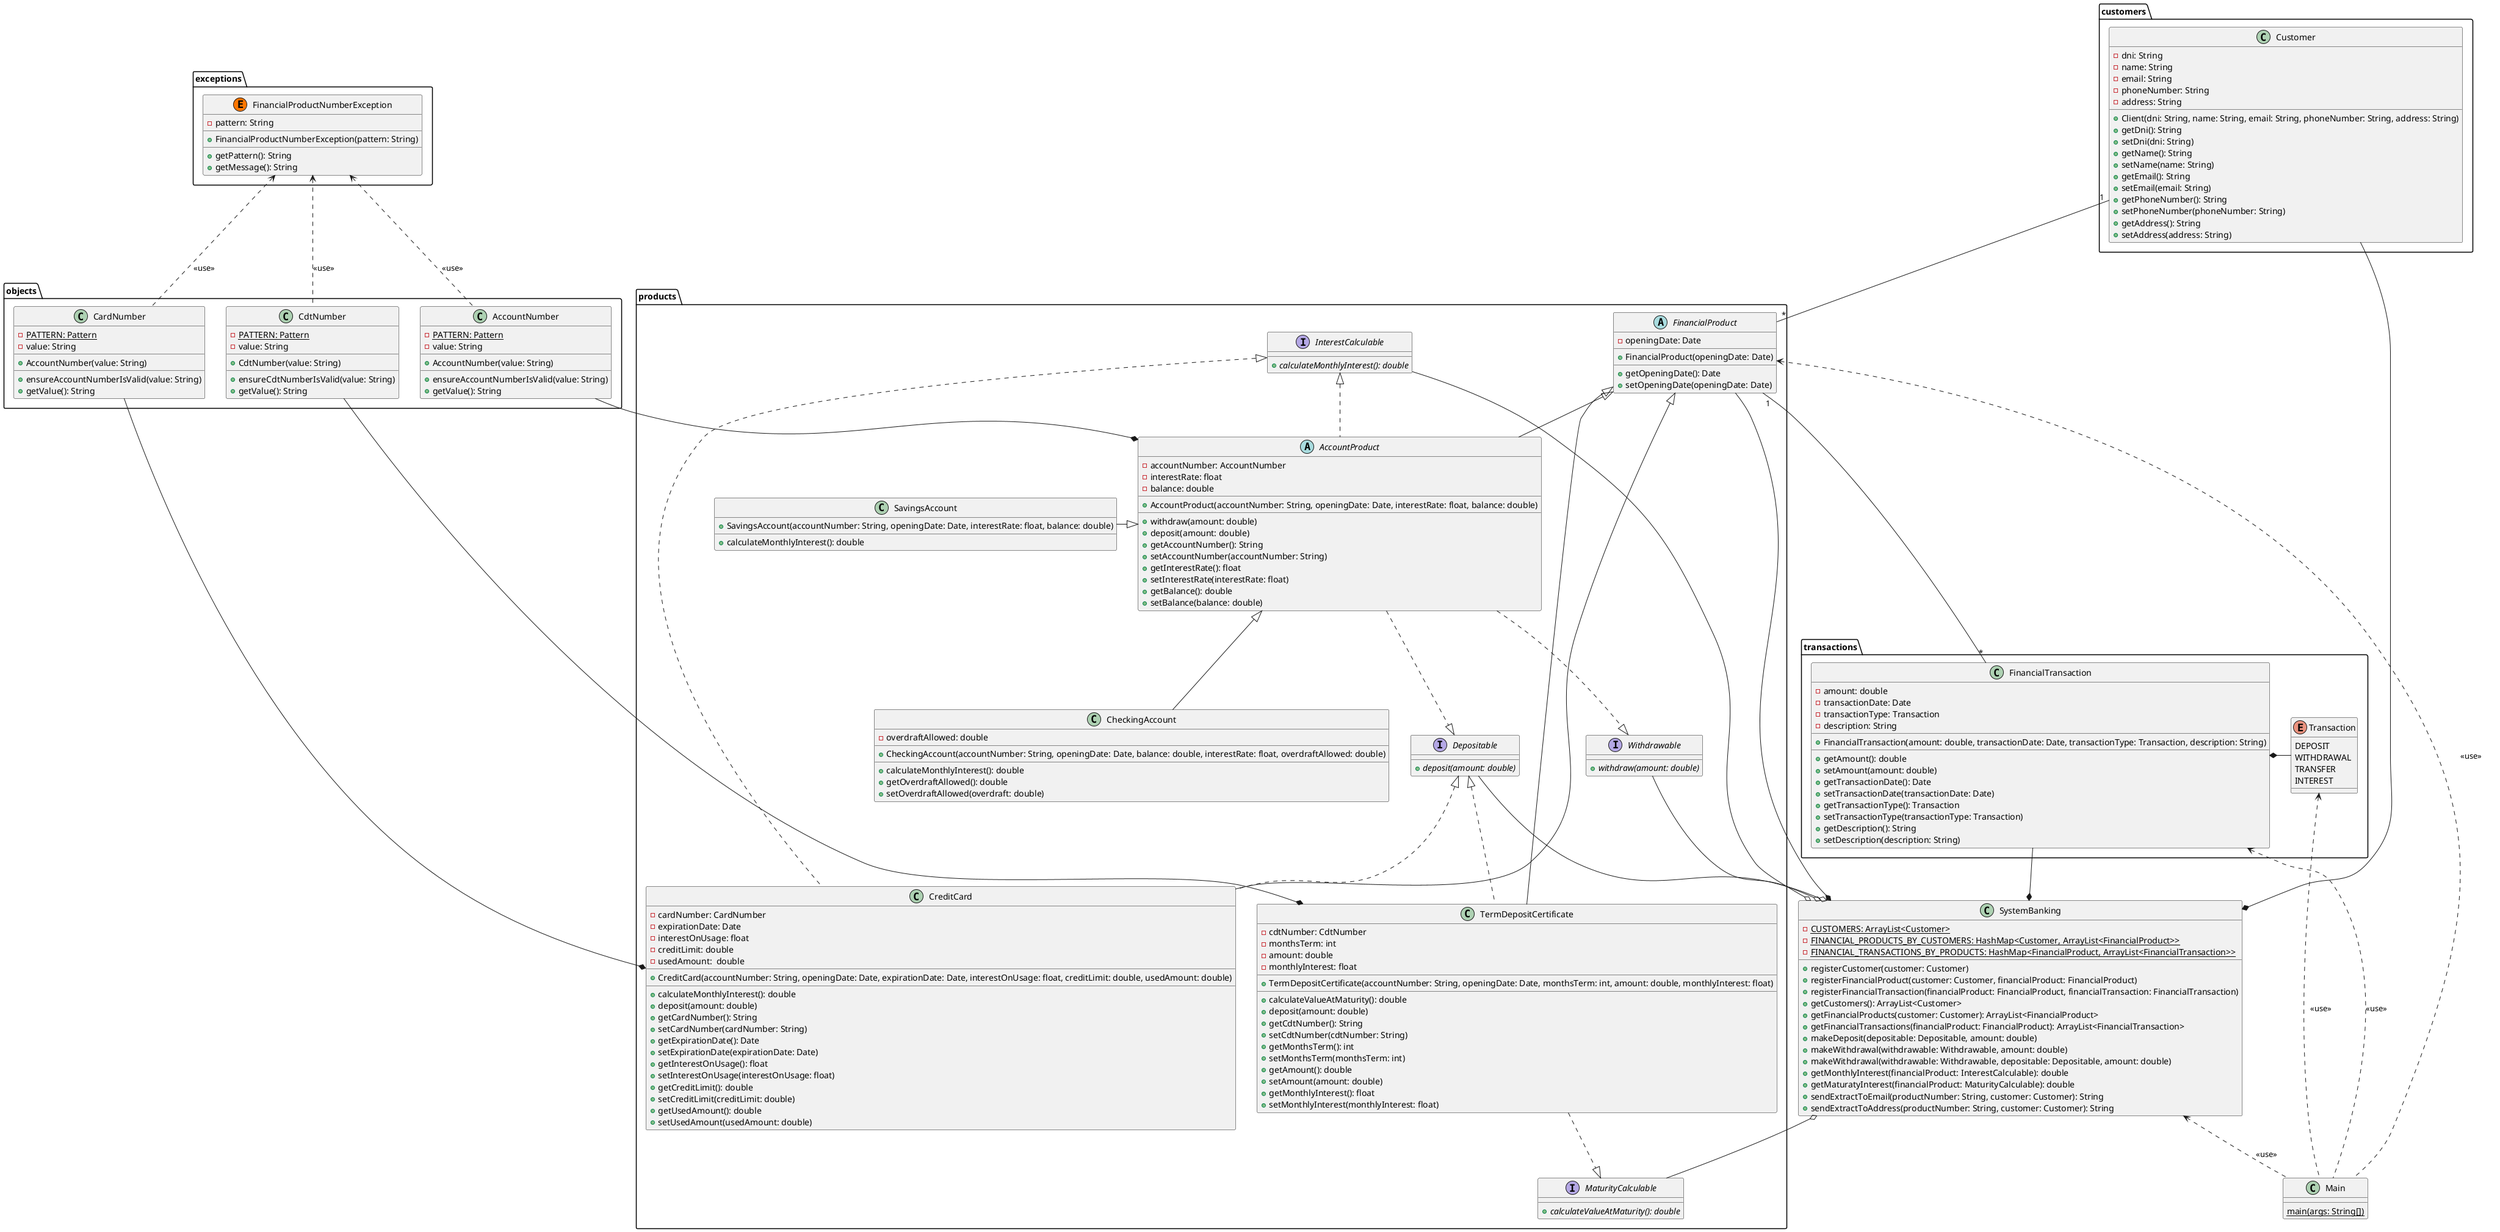 @startuml

package customers {
  class Customer {
    -dni: String
    -name: String
    -email: String
    -phoneNumber: String
    -address: String
    +Client(dni: String, name: String, email: String, phoneNumber: String, address: String)
    +getDni(): String
    +setDni(dni: String)
    +getName(): String
    +setName(name: String)
    +getEmail(): String
    +setEmail(email: String)
    +getPhoneNumber(): String
    +setPhoneNumber(phoneNumber: String)
    +getAddress(): String
    +setAddress(address: String)
  }
}

package exceptions {
  class FinancialProductNumberException << (E, #FF7700) >> {
    -pattern: String
    __
    +FinancialProductNumberException(pattern: String)
    __
    +getPattern(): String
    +getMessage(): String
  }
}

package objects {
  class AccountNumber {
    -{static} PATTERN: Pattern
    -value: String
    __
    +AccountNumber(value: String)
    __
    +ensureAccountNumberIsValid(value: String)
    +getValue(): String
  }

  class CdtNumber {
    -{static} PATTERN: Pattern
    -value: String
    __
    +CdtNumber(value: String)
    __
    +ensureCdtNumberIsValid(value: String)
    +getValue(): String
  }

  class CardNumber {
    -{static} PATTERN: Pattern
    -value: String
    __
    +AccountNumber(value: String)
    __
    +ensureAccountNumberIsValid(value: String)
    +getValue(): String
  }
}

package products {
  abstract class FinancialProduct {
    -openingDate: Date
    __
    +FinancialProduct(openingDate: Date)
    __
    +getOpeningDate(): Date
    +setOpeningDate(openingDate: Date)
  }

  interface InterestCalculable {
    {abstract} +calculateMonthlyInterest(): double
  }

  interface MaturityCalculable {
    {abstract} +calculateValueAtMaturity(): double
  }

  interface Depositable {
    {abstract} +deposit(amount: double)
  }

  interface Withdrawable {
    {abstract} +withdraw(amount: double)
  }

  abstract class AccountProduct {
    -accountNumber: AccountNumber
    -interestRate: float
    -balance: double
    __
    +AccountProduct(accountNumber: String, openingDate: Date, interestRate: float, balance: double)
    __
    +withdraw(amount: double)
    +deposit(amount: double)
    +getAccountNumber(): String
    +setAccountNumber(accountNumber: String)
    +getInterestRate(): float
    +setInterestRate(interestRate: float)
    +getBalance(): double
    +setBalance(balance: double)
  }

  class SavingsAccount {
      +SavingsAccount(accountNumber: String, openingDate: Date, interestRate: float, balance: double)
      __
      +calculateMonthlyInterest(): double
  }

  class CheckingAccount {
    -overdraftAllowed: double
    __
    +CheckingAccount(accountNumber: String, openingDate: Date, balance: double, interestRate: float, overdraftAllowed: double)
    __
    +calculateMonthlyInterest(): double
    +getOverdraftAllowed(): double
    +setOverdraftAllowed(overdraft: double)
  }

  class TermDepositCertificate {
    -cdtNumber: CdtNumber
    -monthsTerm: int
    -amount: double
    -monthlyInterest: float
    __
    +TermDepositCertificate(accountNumber: String, openingDate: Date, monthsTerm: int, amount: double, monthlyInterest: float)
    __
    +calculateValueAtMaturity(): double
    +deposit(amount: double)
    +getCdtNumber(): String
    +setCdtNumber(cdtNumber: String)
    +getMonthsTerm(): int
    +setMonthsTerm(monthsTerm: int)
    +getAmount(): double
    +setAmount(amount: double)
    +getMonthlyInterest(): float
    +setMonthlyInterest(monthlyInterest: float)
  }

  class CreditCard {
    -cardNumber: CardNumber
    -expirationDate: Date
    -interestOnUsage: float
    -creditLimit: double
    -usedAmount:  double
    __
    +CreditCard(accountNumber: String, openingDate: Date, expirationDate: Date, interestOnUsage: float, creditLimit: double, usedAmount: double)
    __
    +calculateMonthlyInterest(): double
    +deposit(amount: double)
    +getCardNumber(): String
    +setCardNumber(cardNumber: String)
    +getExpirationDate(): Date
    +setExpirationDate(expirationDate: Date)
    +getInterestOnUsage(): float
    +setInterestOnUsage(interestOnUsage: float)
    +getCreditLimit(): double
    +setCreditLimit(creditLimit: double)
    +getUsedAmount(): double
    +setUsedAmount(usedAmount: double)
  }
}

package transactions {
  enum Transaction {
    DEPOSIT
    WITHDRAWAL
    TRANSFER
    INTEREST
  }

  class FinancialTransaction {
    -amount: double
    -transactionDate: Date
    -transactionType: Transaction
    -description: String
    __
    +FinancialTransaction(amount: double, transactionDate: Date, transactionType: Transaction, description: String)
    __
    +getAmount(): double
    +setAmount(amount: double)
    +getTransactionDate(): Date
    +setTransactionDate(transactionDate: Date)
    +getTransactionType(): Transaction
    +setTransactionType(transactionType: Transaction)
    +getDescription(): String
    +setDescription(description: String)
  }
}

class SystemBanking {
  -{static}CUSTOMERS: ArrayList<Customer>
  -{static}FINANCIAL_PRODUCTS_BY_CUSTOMERS: HashMap<Customer, ArrayList<FinancialProduct>>
  -{static}FINANCIAL_TRANSACTIONS_BY_PRODUCTS: HashMap<FinancialProduct, ArrayList<FinancialTransaction>>
  +registerCustomer(customer: Customer)
  +registerFinancialProduct(customer: Customer, financialProduct: FinancialProduct)
  +registerFinancialTransaction(financialProduct: FinancialProduct, financialTransaction: FinancialTransaction)
  +getCustomers(): ArrayList<Customer>
  +getFinancialProducts(customer: Customer): ArrayList<FinancialProduct>
  +getFinancialTransactions(financialProduct: FinancialProduct): ArrayList<FinancialTransaction>
  +makeDeposit(depositable: Depositable, amount: double)
  +makeWithdrawal(withdrawable: Withdrawable, amount: double)
  +makeWithdrawal(withdrawable: Withdrawable, depositable: Depositable, amount: double)
  +getMonthlyInterest(financialProduct: InterestCalculable): double
  +getMaturatyInterest(financialProduct: MaturityCalculable): double
  +sendExtractToEmail(productNumber: String, customer: Customer): String
  +sendExtractToAddress(productNumber: String, customer: Customer): String
}

class Main {
    {static} main(args: String[])
}

Customer "1" -- "*" FinancialProduct
FinancialProduct "1" -- "*" FinancialTransaction

FinancialProduct <|-- AccountProduct
InterestCalculable <|.. AccountProduct
Depositable <|.up. AccountProduct
Withdrawable <|.up. AccountProduct
AccountNumber --* AccountProduct

AccountProduct <|-left- SavingsAccount

AccountProduct <|-- CheckingAccount

FinancialProduct <|-- TermDepositCertificate
MaturityCalculable <|.up. TermDepositCertificate
Depositable <|.. TermDepositCertificate
CdtNumber -down-* TermDepositCertificate

FinancialProduct <|-- CreditCard
InterestCalculable <|.. CreditCard
Depositable <|.. CreditCard
CardNumber -down-* CreditCard

FinancialProductNumberException <.. AccountNumber : <<use>>
FinancialProductNumberException <.. CardNumber : <<use>>
FinancialProductNumberException <.. CdtNumber : <<use>>

Transaction --right--* FinancialTransaction

Customer -down-* SystemBanking
FinancialProduct -down-* SystemBanking
FinancialTransaction -down-* SystemBanking
Depositable -left-o SystemBanking
Withdrawable -down-o SystemBanking
InterestCalculable -down-o SystemBanking
MaturityCalculable -down-o SystemBanking

SystemBanking <.. Main : <<use>>
FinancialProduct <.. Main : <<use>>
FinancialTransaction <.. Main : <<use>>
Transaction <.. Main : <<use>>

@enduml